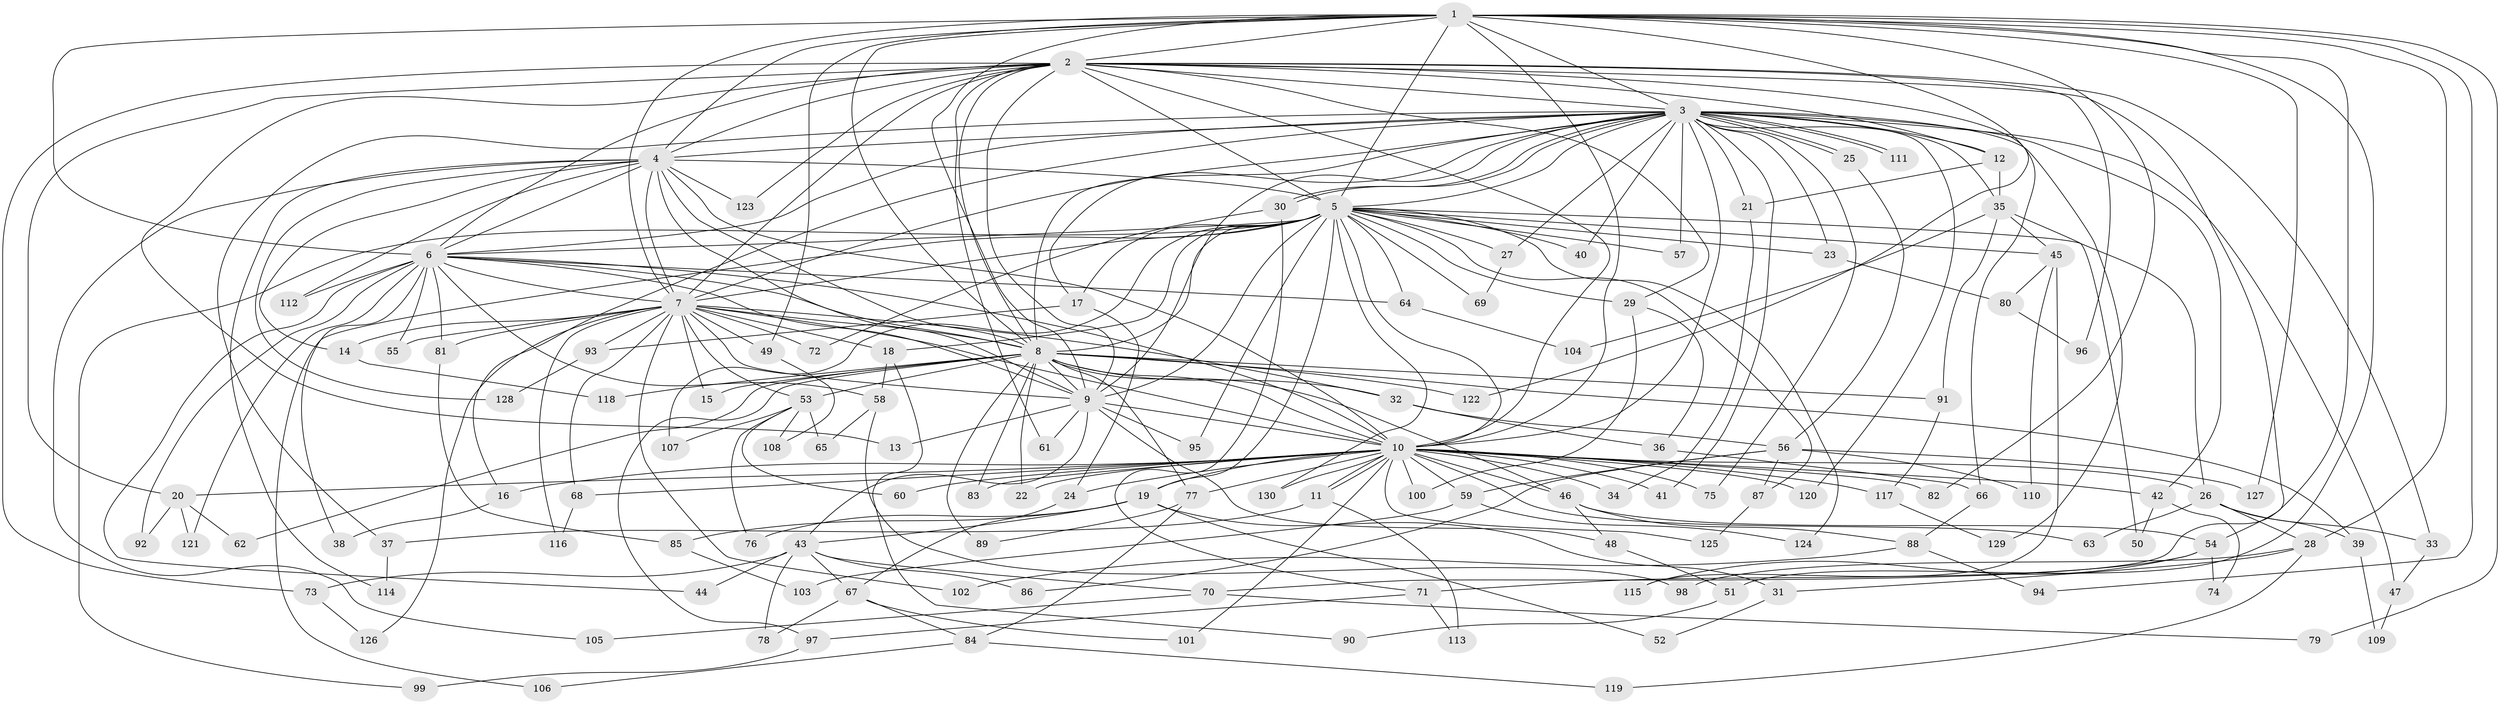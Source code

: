 // coarse degree distribution, {24: 0.010869565217391304, 21: 0.010869565217391304, 4: 0.11956521739130435, 6: 0.010869565217391304, 3: 0.2608695652173913, 5: 0.08695652173913043, 27: 0.010869565217391304, 2: 0.358695652173913, 8: 0.010869565217391304, 18: 0.010869565217391304, 16: 0.010869565217391304, 20: 0.010869565217391304, 7: 0.03260869565217391, 12: 0.010869565217391304, 1: 0.010869565217391304, 17: 0.010869565217391304, 13: 0.010869565217391304, 30: 0.010869565217391304}
// Generated by graph-tools (version 1.1) at 2025/36/03/04/25 23:36:37]
// undirected, 130 vertices, 285 edges
graph export_dot {
  node [color=gray90,style=filled];
  1;
  2;
  3;
  4;
  5;
  6;
  7;
  8;
  9;
  10;
  11;
  12;
  13;
  14;
  15;
  16;
  17;
  18;
  19;
  20;
  21;
  22;
  23;
  24;
  25;
  26;
  27;
  28;
  29;
  30;
  31;
  32;
  33;
  34;
  35;
  36;
  37;
  38;
  39;
  40;
  41;
  42;
  43;
  44;
  45;
  46;
  47;
  48;
  49;
  50;
  51;
  52;
  53;
  54;
  55;
  56;
  57;
  58;
  59;
  60;
  61;
  62;
  63;
  64;
  65;
  66;
  67;
  68;
  69;
  70;
  71;
  72;
  73;
  74;
  75;
  76;
  77;
  78;
  79;
  80;
  81;
  82;
  83;
  84;
  85;
  86;
  87;
  88;
  89;
  90;
  91;
  92;
  93;
  94;
  95;
  96;
  97;
  98;
  99;
  100;
  101;
  102;
  103;
  104;
  105;
  106;
  107;
  108;
  109;
  110;
  111;
  112;
  113;
  114;
  115;
  116;
  117;
  118;
  119;
  120;
  121;
  122;
  123;
  124;
  125;
  126;
  127;
  128;
  129;
  130;
  1 -- 2;
  1 -- 3;
  1 -- 4;
  1 -- 5;
  1 -- 6;
  1 -- 7;
  1 -- 8;
  1 -- 9;
  1 -- 10;
  1 -- 28;
  1 -- 49;
  1 -- 51;
  1 -- 70;
  1 -- 79;
  1 -- 82;
  1 -- 94;
  1 -- 122;
  1 -- 127;
  2 -- 3;
  2 -- 4;
  2 -- 5;
  2 -- 6;
  2 -- 7;
  2 -- 8;
  2 -- 9;
  2 -- 10;
  2 -- 12;
  2 -- 13;
  2 -- 20;
  2 -- 29;
  2 -- 33;
  2 -- 54;
  2 -- 61;
  2 -- 66;
  2 -- 73;
  2 -- 96;
  2 -- 123;
  3 -- 4;
  3 -- 5;
  3 -- 6;
  3 -- 7;
  3 -- 8;
  3 -- 9;
  3 -- 10;
  3 -- 12;
  3 -- 16;
  3 -- 17;
  3 -- 21;
  3 -- 23;
  3 -- 25;
  3 -- 25;
  3 -- 27;
  3 -- 30;
  3 -- 30;
  3 -- 35;
  3 -- 37;
  3 -- 40;
  3 -- 41;
  3 -- 42;
  3 -- 47;
  3 -- 57;
  3 -- 75;
  3 -- 111;
  3 -- 111;
  3 -- 120;
  3 -- 129;
  4 -- 5;
  4 -- 6;
  4 -- 7;
  4 -- 8;
  4 -- 9;
  4 -- 10;
  4 -- 14;
  4 -- 105;
  4 -- 112;
  4 -- 114;
  4 -- 123;
  4 -- 128;
  5 -- 6;
  5 -- 7;
  5 -- 8;
  5 -- 9;
  5 -- 10;
  5 -- 17;
  5 -- 18;
  5 -- 19;
  5 -- 23;
  5 -- 26;
  5 -- 27;
  5 -- 29;
  5 -- 40;
  5 -- 45;
  5 -- 57;
  5 -- 64;
  5 -- 69;
  5 -- 87;
  5 -- 95;
  5 -- 99;
  5 -- 106;
  5 -- 107;
  5 -- 124;
  5 -- 130;
  6 -- 7;
  6 -- 8;
  6 -- 9;
  6 -- 10;
  6 -- 38;
  6 -- 44;
  6 -- 55;
  6 -- 58;
  6 -- 64;
  6 -- 81;
  6 -- 92;
  6 -- 112;
  6 -- 121;
  7 -- 8;
  7 -- 9;
  7 -- 10;
  7 -- 14;
  7 -- 15;
  7 -- 18;
  7 -- 32;
  7 -- 49;
  7 -- 53;
  7 -- 55;
  7 -- 68;
  7 -- 72;
  7 -- 81;
  7 -- 93;
  7 -- 102;
  7 -- 116;
  7 -- 126;
  8 -- 9;
  8 -- 10;
  8 -- 15;
  8 -- 22;
  8 -- 32;
  8 -- 39;
  8 -- 46;
  8 -- 53;
  8 -- 62;
  8 -- 77;
  8 -- 83;
  8 -- 89;
  8 -- 91;
  8 -- 97;
  8 -- 118;
  8 -- 122;
  9 -- 10;
  9 -- 13;
  9 -- 43;
  9 -- 48;
  9 -- 61;
  9 -- 95;
  10 -- 11;
  10 -- 11;
  10 -- 16;
  10 -- 19;
  10 -- 20;
  10 -- 22;
  10 -- 24;
  10 -- 26;
  10 -- 34;
  10 -- 41;
  10 -- 42;
  10 -- 46;
  10 -- 59;
  10 -- 60;
  10 -- 63;
  10 -- 68;
  10 -- 75;
  10 -- 77;
  10 -- 82;
  10 -- 83;
  10 -- 100;
  10 -- 101;
  10 -- 117;
  10 -- 120;
  10 -- 125;
  10 -- 130;
  11 -- 37;
  11 -- 113;
  12 -- 21;
  12 -- 35;
  14 -- 118;
  16 -- 38;
  17 -- 24;
  17 -- 93;
  18 -- 58;
  18 -- 90;
  19 -- 31;
  19 -- 43;
  19 -- 52;
  19 -- 76;
  19 -- 85;
  20 -- 62;
  20 -- 92;
  20 -- 121;
  21 -- 34;
  23 -- 80;
  24 -- 67;
  25 -- 56;
  26 -- 28;
  26 -- 33;
  26 -- 39;
  26 -- 63;
  27 -- 69;
  28 -- 31;
  28 -- 98;
  28 -- 119;
  29 -- 36;
  29 -- 100;
  30 -- 71;
  30 -- 72;
  31 -- 52;
  32 -- 36;
  32 -- 56;
  33 -- 47;
  35 -- 45;
  35 -- 50;
  35 -- 91;
  35 -- 104;
  36 -- 66;
  37 -- 114;
  39 -- 109;
  42 -- 50;
  42 -- 74;
  43 -- 44;
  43 -- 67;
  43 -- 70;
  43 -- 73;
  43 -- 78;
  43 -- 86;
  45 -- 80;
  45 -- 110;
  45 -- 115;
  46 -- 48;
  46 -- 54;
  46 -- 88;
  47 -- 109;
  48 -- 51;
  49 -- 108;
  51 -- 90;
  53 -- 60;
  53 -- 65;
  53 -- 76;
  53 -- 107;
  53 -- 108;
  54 -- 71;
  54 -- 74;
  54 -- 115;
  56 -- 59;
  56 -- 86;
  56 -- 87;
  56 -- 110;
  56 -- 127;
  58 -- 65;
  58 -- 98;
  59 -- 103;
  59 -- 124;
  64 -- 104;
  66 -- 88;
  67 -- 78;
  67 -- 84;
  67 -- 101;
  68 -- 116;
  70 -- 79;
  70 -- 105;
  71 -- 97;
  71 -- 113;
  73 -- 126;
  77 -- 84;
  77 -- 89;
  80 -- 96;
  81 -- 85;
  84 -- 106;
  84 -- 119;
  85 -- 103;
  87 -- 125;
  88 -- 94;
  88 -- 102;
  91 -- 117;
  93 -- 128;
  97 -- 99;
  117 -- 129;
}
